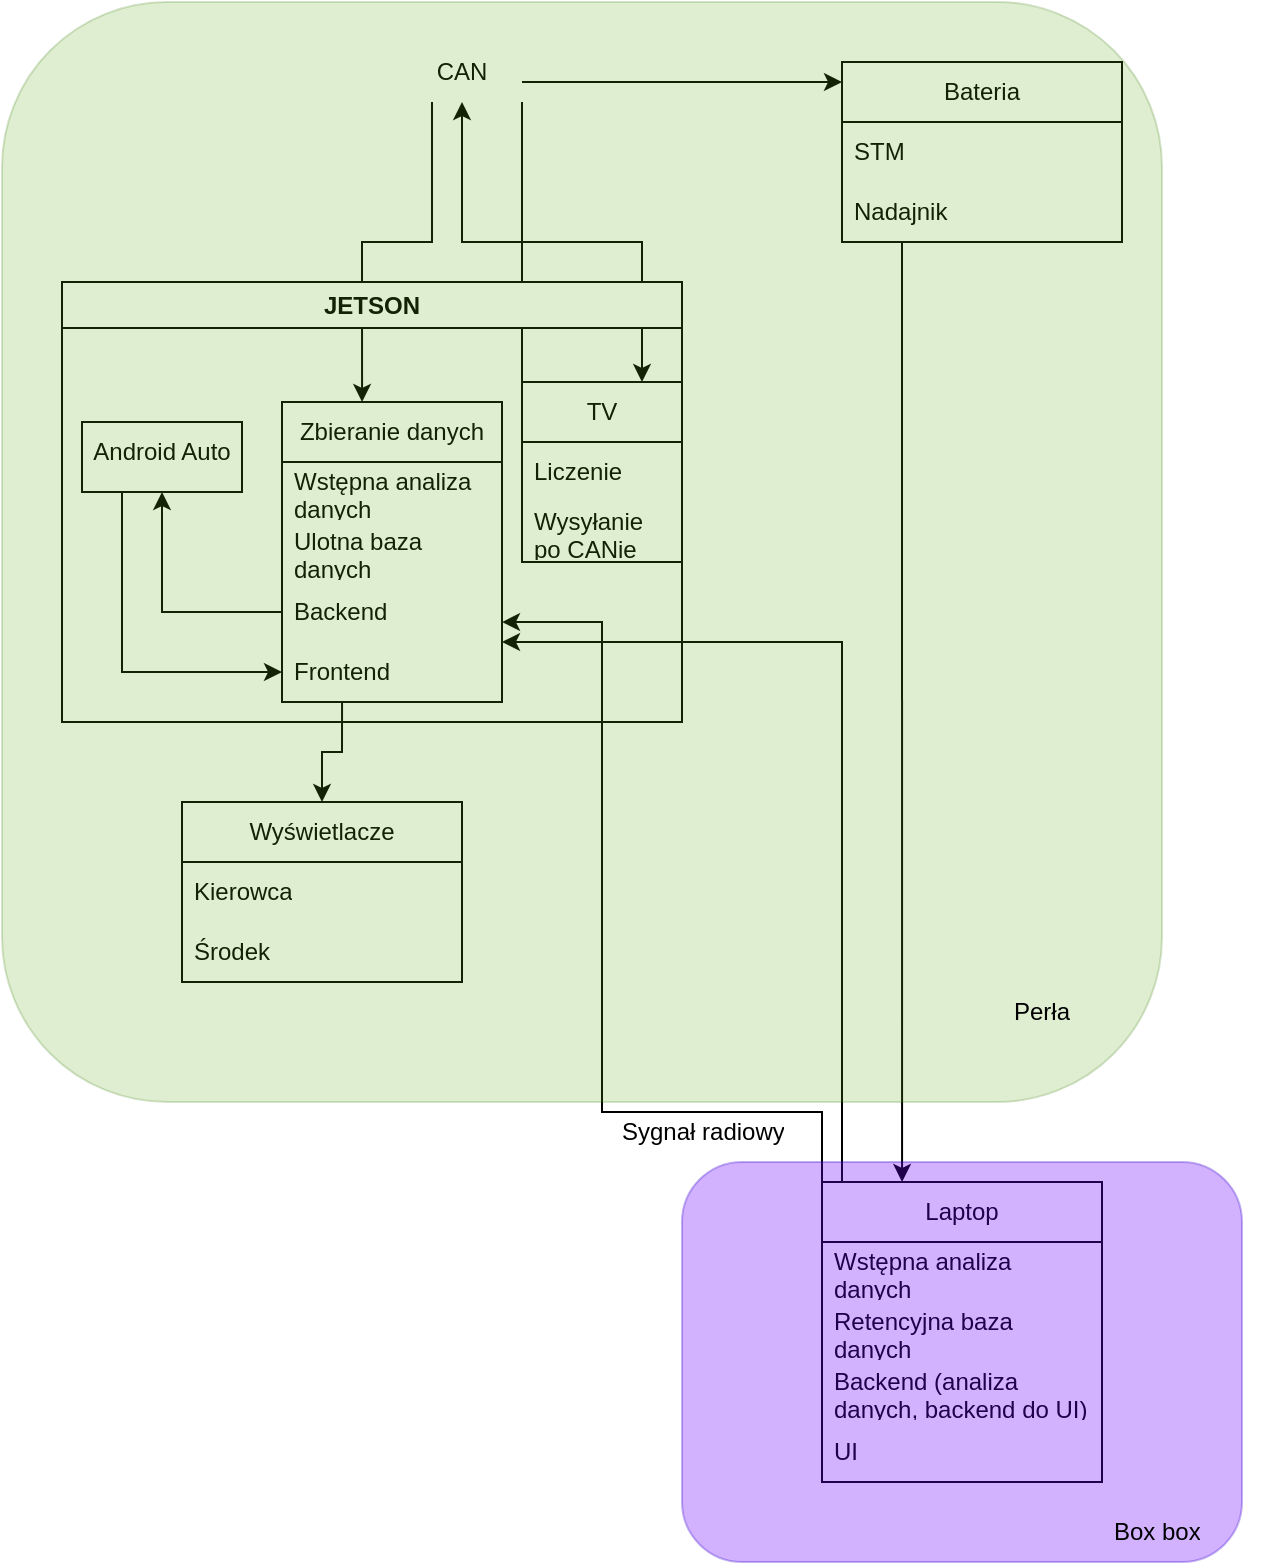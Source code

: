 <mxfile version="26.2.2">
  <diagram name="Page-1" id="JUJAbFZ6mlK6tKGLWM2w">
    <mxGraphModel dx="421" dy="732" grid="1" gridSize="10" guides="1" tooltips="1" connect="1" arrows="1" fold="1" page="1" pageScale="1" pageWidth="827" pageHeight="1169" math="0" shadow="0">
      <root>
        <mxCell id="0" />
        <mxCell id="1" parent="0" />
        <mxCell id="9y4CZni0crYPf4kcx95M-48" style="edgeStyle=orthogonalEdgeStyle;rounded=0;orthogonalLoop=1;jettySize=auto;html=1;exitX=0.25;exitY=1;exitDx=0;exitDy=0;entryX=0.364;entryY=0;entryDx=0;entryDy=0;entryPerimeter=0;" edge="1" parent="1" source="9y4CZni0crYPf4kcx95M-4" target="9y4CZni0crYPf4kcx95M-20">
          <mxGeometry relative="1" as="geometry">
            <mxPoint x="240" y="150" as="targetPoint" />
            <Array as="points">
              <mxPoint x="325" y="180" />
              <mxPoint x="290" y="180" />
            </Array>
          </mxGeometry>
        </mxCell>
        <mxCell id="9y4CZni0crYPf4kcx95M-46" style="edgeStyle=orthogonalEdgeStyle;rounded=0;orthogonalLoop=1;jettySize=auto;html=1;exitX=0;exitY=0;exitDx=0;exitDy=0;" edge="1" parent="1" source="9y4CZni0crYPf4kcx95M-26" target="9y4CZni0crYPf4kcx95M-4">
          <mxGeometry relative="1" as="geometry">
            <Array as="points">
              <mxPoint x="370" y="245" />
              <mxPoint x="370" y="180" />
              <mxPoint x="340" y="180" />
            </Array>
          </mxGeometry>
        </mxCell>
        <mxCell id="9y4CZni0crYPf4kcx95M-47" style="edgeStyle=orthogonalEdgeStyle;rounded=0;orthogonalLoop=1;jettySize=auto;html=1;exitX=1;exitY=1;exitDx=0;exitDy=0;entryX=0.75;entryY=0;entryDx=0;entryDy=0;" edge="1" parent="1" source="9y4CZni0crYPf4kcx95M-4" target="9y4CZni0crYPf4kcx95M-26">
          <mxGeometry relative="1" as="geometry" />
        </mxCell>
        <mxCell id="9y4CZni0crYPf4kcx95M-4" value="CAN" style="text;html=1;align=center;verticalAlign=middle;whiteSpace=wrap;rounded=0;" vertex="1" parent="1">
          <mxGeometry x="310" y="80" width="60" height="30" as="geometry" />
        </mxCell>
        <mxCell id="9y4CZni0crYPf4kcx95M-5" value="" style="endArrow=classic;html=1;rounded=0;exitX=1;exitY=0.667;exitDx=0;exitDy=0;exitPerimeter=0;" edge="1" parent="1" source="9y4CZni0crYPf4kcx95M-4">
          <mxGeometry width="50" height="50" relative="1" as="geometry">
            <mxPoint x="370" y="90" as="sourcePoint" />
            <mxPoint x="530" y="100" as="targetPoint" />
            <Array as="points">
              <mxPoint x="420" y="100" />
            </Array>
          </mxGeometry>
        </mxCell>
        <mxCell id="9y4CZni0crYPf4kcx95M-8" value="Bateria" style="swimlane;fontStyle=0;childLayout=stackLayout;horizontal=1;startSize=30;horizontalStack=0;resizeParent=1;resizeParentMax=0;resizeLast=0;collapsible=1;marginBottom=0;whiteSpace=wrap;html=1;" vertex="1" parent="1">
          <mxGeometry x="530" y="90" width="140" height="90" as="geometry" />
        </mxCell>
        <mxCell id="9y4CZni0crYPf4kcx95M-9" value="STM" style="text;strokeColor=none;fillColor=none;align=left;verticalAlign=middle;spacingLeft=4;spacingRight=4;overflow=hidden;points=[[0,0.5],[1,0.5]];portConstraint=eastwest;rotatable=0;whiteSpace=wrap;html=1;" vertex="1" parent="9y4CZni0crYPf4kcx95M-8">
          <mxGeometry y="30" width="140" height="30" as="geometry" />
        </mxCell>
        <mxCell id="9y4CZni0crYPf4kcx95M-10" value="Nadajnik" style="text;strokeColor=none;fillColor=none;align=left;verticalAlign=middle;spacingLeft=4;spacingRight=4;overflow=hidden;points=[[0,0.5],[1,0.5]];portConstraint=eastwest;rotatable=0;whiteSpace=wrap;html=1;" vertex="1" parent="9y4CZni0crYPf4kcx95M-8">
          <mxGeometry y="60" width="140" height="30" as="geometry" />
        </mxCell>
        <mxCell id="9y4CZni0crYPf4kcx95M-12" value="" style="endArrow=classic;html=1;rounded=0;entryX=0.286;entryY=0;entryDx=0;entryDy=0;entryPerimeter=0;" edge="1" parent="1" target="9y4CZni0crYPf4kcx95M-13">
          <mxGeometry width="50" height="50" relative="1" as="geometry">
            <mxPoint x="560" y="180" as="sourcePoint" />
            <mxPoint x="600" y="500" as="targetPoint" />
          </mxGeometry>
        </mxCell>
        <mxCell id="9y4CZni0crYPf4kcx95M-50" style="edgeStyle=orthogonalEdgeStyle;rounded=0;orthogonalLoop=1;jettySize=auto;html=1;exitX=0.25;exitY=0;exitDx=0;exitDy=0;" edge="1" parent="1" source="9y4CZni0crYPf4kcx95M-13" target="9y4CZni0crYPf4kcx95M-23">
          <mxGeometry relative="1" as="geometry">
            <Array as="points">
              <mxPoint x="530" y="660" />
              <mxPoint x="530" y="380" />
            </Array>
          </mxGeometry>
        </mxCell>
        <mxCell id="9y4CZni0crYPf4kcx95M-13" value="Laptop" style="swimlane;fontStyle=0;childLayout=stackLayout;horizontal=1;startSize=30;horizontalStack=0;resizeParent=1;resizeParentMax=0;resizeLast=0;collapsible=1;marginBottom=0;whiteSpace=wrap;html=1;" vertex="1" parent="1">
          <mxGeometry x="520" y="650" width="140" height="150" as="geometry" />
        </mxCell>
        <mxCell id="9y4CZni0crYPf4kcx95M-14" value="Wstępna analiza danych" style="text;strokeColor=none;fillColor=none;align=left;verticalAlign=middle;spacingLeft=4;spacingRight=4;overflow=hidden;points=[[0,0.5],[1,0.5]];portConstraint=eastwest;rotatable=0;whiteSpace=wrap;html=1;" vertex="1" parent="9y4CZni0crYPf4kcx95M-13">
          <mxGeometry y="30" width="140" height="30" as="geometry" />
        </mxCell>
        <mxCell id="9y4CZni0crYPf4kcx95M-15" value="Retencyjna baza danych" style="text;strokeColor=none;fillColor=none;align=left;verticalAlign=middle;spacingLeft=4;spacingRight=4;overflow=hidden;points=[[0,0.5],[1,0.5]];portConstraint=eastwest;rotatable=0;whiteSpace=wrap;html=1;" vertex="1" parent="9y4CZni0crYPf4kcx95M-13">
          <mxGeometry y="60" width="140" height="30" as="geometry" />
        </mxCell>
        <mxCell id="9y4CZni0crYPf4kcx95M-18" value="Backend (analiza danych, backend do UI)" style="text;strokeColor=none;fillColor=none;align=left;verticalAlign=middle;spacingLeft=4;spacingRight=4;overflow=hidden;points=[[0,0.5],[1,0.5]];portConstraint=eastwest;rotatable=0;whiteSpace=wrap;html=1;" vertex="1" parent="9y4CZni0crYPf4kcx95M-13">
          <mxGeometry y="90" width="140" height="30" as="geometry" />
        </mxCell>
        <mxCell id="9y4CZni0crYPf4kcx95M-16" value="UI" style="text;strokeColor=none;fillColor=none;align=left;verticalAlign=middle;spacingLeft=4;spacingRight=4;overflow=hidden;points=[[0,0.5],[1,0.5]];portConstraint=eastwest;rotatable=0;whiteSpace=wrap;html=1;" vertex="1" parent="9y4CZni0crYPf4kcx95M-13">
          <mxGeometry y="120" width="140" height="30" as="geometry" />
        </mxCell>
        <mxCell id="9y4CZni0crYPf4kcx95M-32" value="JETSON" style="swimlane;whiteSpace=wrap;html=1;" vertex="1" parent="1">
          <mxGeometry x="140" y="200" width="310" height="220" as="geometry" />
        </mxCell>
        <mxCell id="9y4CZni0crYPf4kcx95M-26" value="TV" style="swimlane;fontStyle=0;childLayout=stackLayout;horizontal=1;startSize=30;horizontalStack=0;resizeParent=1;resizeParentMax=0;resizeLast=0;collapsible=1;marginBottom=0;whiteSpace=wrap;html=1;" vertex="1" parent="9y4CZni0crYPf4kcx95M-32">
          <mxGeometry x="230" y="50" width="80" height="90" as="geometry" />
        </mxCell>
        <mxCell id="9y4CZni0crYPf4kcx95M-27" value="Liczenie" style="text;strokeColor=none;fillColor=none;align=left;verticalAlign=middle;spacingLeft=4;spacingRight=4;overflow=hidden;points=[[0,0.5],[1,0.5]];portConstraint=eastwest;rotatable=0;whiteSpace=wrap;html=1;" vertex="1" parent="9y4CZni0crYPf4kcx95M-26">
          <mxGeometry y="30" width="80" height="30" as="geometry" />
        </mxCell>
        <mxCell id="9y4CZni0crYPf4kcx95M-28" value="Wysyłanie po CANie" style="text;strokeColor=none;fillColor=none;align=left;verticalAlign=middle;spacingLeft=4;spacingRight=4;overflow=hidden;points=[[0,0.5],[1,0.5]];portConstraint=eastwest;rotatable=0;whiteSpace=wrap;html=1;" vertex="1" parent="9y4CZni0crYPf4kcx95M-26">
          <mxGeometry y="60" width="80" height="30" as="geometry" />
        </mxCell>
        <mxCell id="9y4CZni0crYPf4kcx95M-20" value="Zbieranie danych" style="swimlane;fontStyle=0;childLayout=stackLayout;horizontal=1;startSize=30;horizontalStack=0;resizeParent=1;resizeParentMax=0;resizeLast=0;collapsible=1;marginBottom=0;whiteSpace=wrap;html=1;" vertex="1" parent="9y4CZni0crYPf4kcx95M-32">
          <mxGeometry x="110" y="60" width="110" height="150" as="geometry" />
        </mxCell>
        <mxCell id="9y4CZni0crYPf4kcx95M-21" value="Wstępna analiza danych" style="text;strokeColor=none;fillColor=none;align=left;verticalAlign=middle;spacingLeft=4;spacingRight=4;overflow=hidden;points=[[0,0.5],[1,0.5]];portConstraint=eastwest;rotatable=0;whiteSpace=wrap;html=1;" vertex="1" parent="9y4CZni0crYPf4kcx95M-20">
          <mxGeometry y="30" width="110" height="30" as="geometry" />
        </mxCell>
        <mxCell id="9y4CZni0crYPf4kcx95M-22" value="Ulotna baza danych" style="text;strokeColor=none;fillColor=none;align=left;verticalAlign=middle;spacingLeft=4;spacingRight=4;overflow=hidden;points=[[0,0.5],[1,0.5]];portConstraint=eastwest;rotatable=0;whiteSpace=wrap;html=1;" vertex="1" parent="9y4CZni0crYPf4kcx95M-20">
          <mxGeometry y="60" width="110" height="30" as="geometry" />
        </mxCell>
        <mxCell id="9y4CZni0crYPf4kcx95M-23" value="Backend" style="text;strokeColor=none;fillColor=none;align=left;verticalAlign=middle;spacingLeft=4;spacingRight=4;overflow=hidden;points=[[0,0.5],[1,0.5]];portConstraint=eastwest;rotatable=0;whiteSpace=wrap;html=1;" vertex="1" parent="9y4CZni0crYPf4kcx95M-20">
          <mxGeometry y="90" width="110" height="30" as="geometry" />
        </mxCell>
        <mxCell id="9y4CZni0crYPf4kcx95M-55" value="Frontend" style="text;strokeColor=none;fillColor=none;align=left;verticalAlign=middle;spacingLeft=4;spacingRight=4;overflow=hidden;points=[[0,0.5],[1,0.5]];portConstraint=eastwest;rotatable=0;whiteSpace=wrap;html=1;" vertex="1" parent="9y4CZni0crYPf4kcx95M-20">
          <mxGeometry y="120" width="110" height="30" as="geometry" />
        </mxCell>
        <mxCell id="9y4CZni0crYPf4kcx95M-71" style="edgeStyle=orthogonalEdgeStyle;rounded=0;orthogonalLoop=1;jettySize=auto;html=1;exitX=0.25;exitY=1;exitDx=0;exitDy=0;entryX=0;entryY=0.5;entryDx=0;entryDy=0;" edge="1" parent="9y4CZni0crYPf4kcx95M-32" source="9y4CZni0crYPf4kcx95M-67" target="9y4CZni0crYPf4kcx95M-55">
          <mxGeometry relative="1" as="geometry" />
        </mxCell>
        <mxCell id="9y4CZni0crYPf4kcx95M-67" value="" style="rounded=0;whiteSpace=wrap;html=1;fillColor=none;" vertex="1" parent="9y4CZni0crYPf4kcx95M-32">
          <mxGeometry x="10" y="70" width="80" height="35" as="geometry" />
        </mxCell>
        <mxCell id="9y4CZni0crYPf4kcx95M-68" value="Android Auto" style="text;html=1;align=center;verticalAlign=middle;whiteSpace=wrap;rounded=0;" vertex="1" parent="9y4CZni0crYPf4kcx95M-32">
          <mxGeometry x="10" y="70" width="80" height="30" as="geometry" />
        </mxCell>
        <mxCell id="9y4CZni0crYPf4kcx95M-69" style="edgeStyle=orthogonalEdgeStyle;rounded=0;orthogonalLoop=1;jettySize=auto;html=1;exitX=0.5;exitY=1;exitDx=0;exitDy=0;" edge="1" parent="9y4CZni0crYPf4kcx95M-32" source="9y4CZni0crYPf4kcx95M-68" target="9y4CZni0crYPf4kcx95M-68">
          <mxGeometry relative="1" as="geometry" />
        </mxCell>
        <mxCell id="9y4CZni0crYPf4kcx95M-72" style="edgeStyle=orthogonalEdgeStyle;rounded=0;orthogonalLoop=1;jettySize=auto;html=1;exitX=0;exitY=0.5;exitDx=0;exitDy=0;entryX=0.5;entryY=1;entryDx=0;entryDy=0;" edge="1" parent="9y4CZni0crYPf4kcx95M-32" source="9y4CZni0crYPf4kcx95M-23" target="9y4CZni0crYPf4kcx95M-67">
          <mxGeometry relative="1" as="geometry" />
        </mxCell>
        <mxCell id="9y4CZni0crYPf4kcx95M-53" style="edgeStyle=orthogonalEdgeStyle;rounded=0;orthogonalLoop=1;jettySize=auto;html=1;exitX=0;exitY=0.5;exitDx=0;exitDy=0;entryX=1;entryY=0.667;entryDx=0;entryDy=0;entryPerimeter=0;" edge="1" parent="1" source="9y4CZni0crYPf4kcx95M-18" target="9y4CZni0crYPf4kcx95M-23">
          <mxGeometry relative="1" as="geometry">
            <mxPoint x="310" y="380" as="targetPoint" />
            <Array as="points">
              <mxPoint x="410" y="615" />
              <mxPoint x="410" y="370" />
            </Array>
          </mxGeometry>
        </mxCell>
        <mxCell id="9y4CZni0crYPf4kcx95M-61" value="Wyświetlacze" style="swimlane;fontStyle=0;childLayout=stackLayout;horizontal=1;startSize=30;horizontalStack=0;resizeParent=1;resizeParentMax=0;resizeLast=0;collapsible=1;marginBottom=0;whiteSpace=wrap;html=1;" vertex="1" parent="1">
          <mxGeometry x="200" y="460" width="140" height="90" as="geometry" />
        </mxCell>
        <mxCell id="9y4CZni0crYPf4kcx95M-62" value="Kierowca" style="text;strokeColor=none;fillColor=none;align=left;verticalAlign=middle;spacingLeft=4;spacingRight=4;overflow=hidden;points=[[0,0.5],[1,0.5]];portConstraint=eastwest;rotatable=0;whiteSpace=wrap;html=1;" vertex="1" parent="9y4CZni0crYPf4kcx95M-61">
          <mxGeometry y="30" width="140" height="30" as="geometry" />
        </mxCell>
        <mxCell id="9y4CZni0crYPf4kcx95M-63" value="Środek" style="text;strokeColor=none;fillColor=none;align=left;verticalAlign=middle;spacingLeft=4;spacingRight=4;overflow=hidden;points=[[0,0.5],[1,0.5]];portConstraint=eastwest;rotatable=0;whiteSpace=wrap;html=1;" vertex="1" parent="9y4CZni0crYPf4kcx95M-61">
          <mxGeometry y="60" width="140" height="30" as="geometry" />
        </mxCell>
        <mxCell id="9y4CZni0crYPf4kcx95M-66" style="edgeStyle=orthogonalEdgeStyle;rounded=0;orthogonalLoop=1;jettySize=auto;html=1;exitX=0.273;exitY=1;exitDx=0;exitDy=0;exitPerimeter=0;" edge="1" parent="1" source="9y4CZni0crYPf4kcx95M-55" target="9y4CZni0crYPf4kcx95M-61">
          <mxGeometry relative="1" as="geometry" />
        </mxCell>
        <mxCell id="9y4CZni0crYPf4kcx95M-73" value="" style="rounded=1;whiteSpace=wrap;html=1;fillColor=#60a917;fontColor=#ffffff;strokeColor=#2D7600;opacity=20;" vertex="1" parent="1">
          <mxGeometry x="110" y="60" width="580" height="550" as="geometry" />
        </mxCell>
        <mxCell id="9y4CZni0crYPf4kcx95M-74" value="Perła" style="text;strokeColor=none;fillColor=none;align=left;verticalAlign=middle;spacingLeft=4;spacingRight=4;overflow=hidden;points=[[0,0.5],[1,0.5]];portConstraint=eastwest;rotatable=0;whiteSpace=wrap;html=1;" vertex="1" parent="1">
          <mxGeometry x="610" y="550" width="80" height="30" as="geometry" />
        </mxCell>
        <mxCell id="9y4CZni0crYPf4kcx95M-75" value="Sygnał radiowy" style="text;strokeColor=none;fillColor=none;align=left;verticalAlign=middle;spacingLeft=4;spacingRight=4;overflow=hidden;points=[[0,0.5],[1,0.5]];portConstraint=eastwest;rotatable=0;whiteSpace=wrap;html=1;" vertex="1" parent="1">
          <mxGeometry x="414" y="610" width="140" height="30" as="geometry" />
        </mxCell>
        <mxCell id="9y4CZni0crYPf4kcx95M-77" value="" style="rounded=1;whiteSpace=wrap;html=1;fillColor=#6a00ff;fontColor=#ffffff;strokeColor=#3700CC;opacity=30;" vertex="1" parent="1">
          <mxGeometry x="450" y="640" width="280" height="200" as="geometry" />
        </mxCell>
        <mxCell id="9y4CZni0crYPf4kcx95M-78" value="Box box" style="text;strokeColor=none;fillColor=none;align=left;verticalAlign=middle;spacingLeft=4;spacingRight=4;overflow=hidden;points=[[0,0.5],[1,0.5]];portConstraint=eastwest;rotatable=0;whiteSpace=wrap;html=1;" vertex="1" parent="1">
          <mxGeometry x="660" y="810" width="80" height="30" as="geometry" />
        </mxCell>
      </root>
    </mxGraphModel>
  </diagram>
</mxfile>
